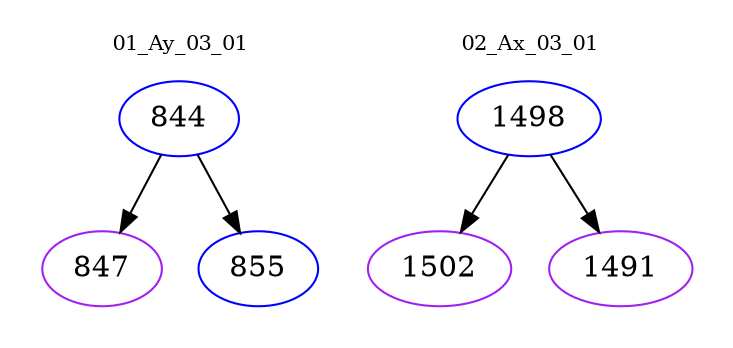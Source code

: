 digraph{
subgraph cluster_0 {
color = white
label = "01_Ay_03_01";
fontsize=10;
T0_844 [label="844", color="blue"]
T0_844 -> T0_847 [color="black"]
T0_847 [label="847", color="purple"]
T0_844 -> T0_855 [color="black"]
T0_855 [label="855", color="blue"]
}
subgraph cluster_1 {
color = white
label = "02_Ax_03_01";
fontsize=10;
T1_1498 [label="1498", color="blue"]
T1_1498 -> T1_1502 [color="black"]
T1_1502 [label="1502", color="purple"]
T1_1498 -> T1_1491 [color="black"]
T1_1491 [label="1491", color="purple"]
}
}
